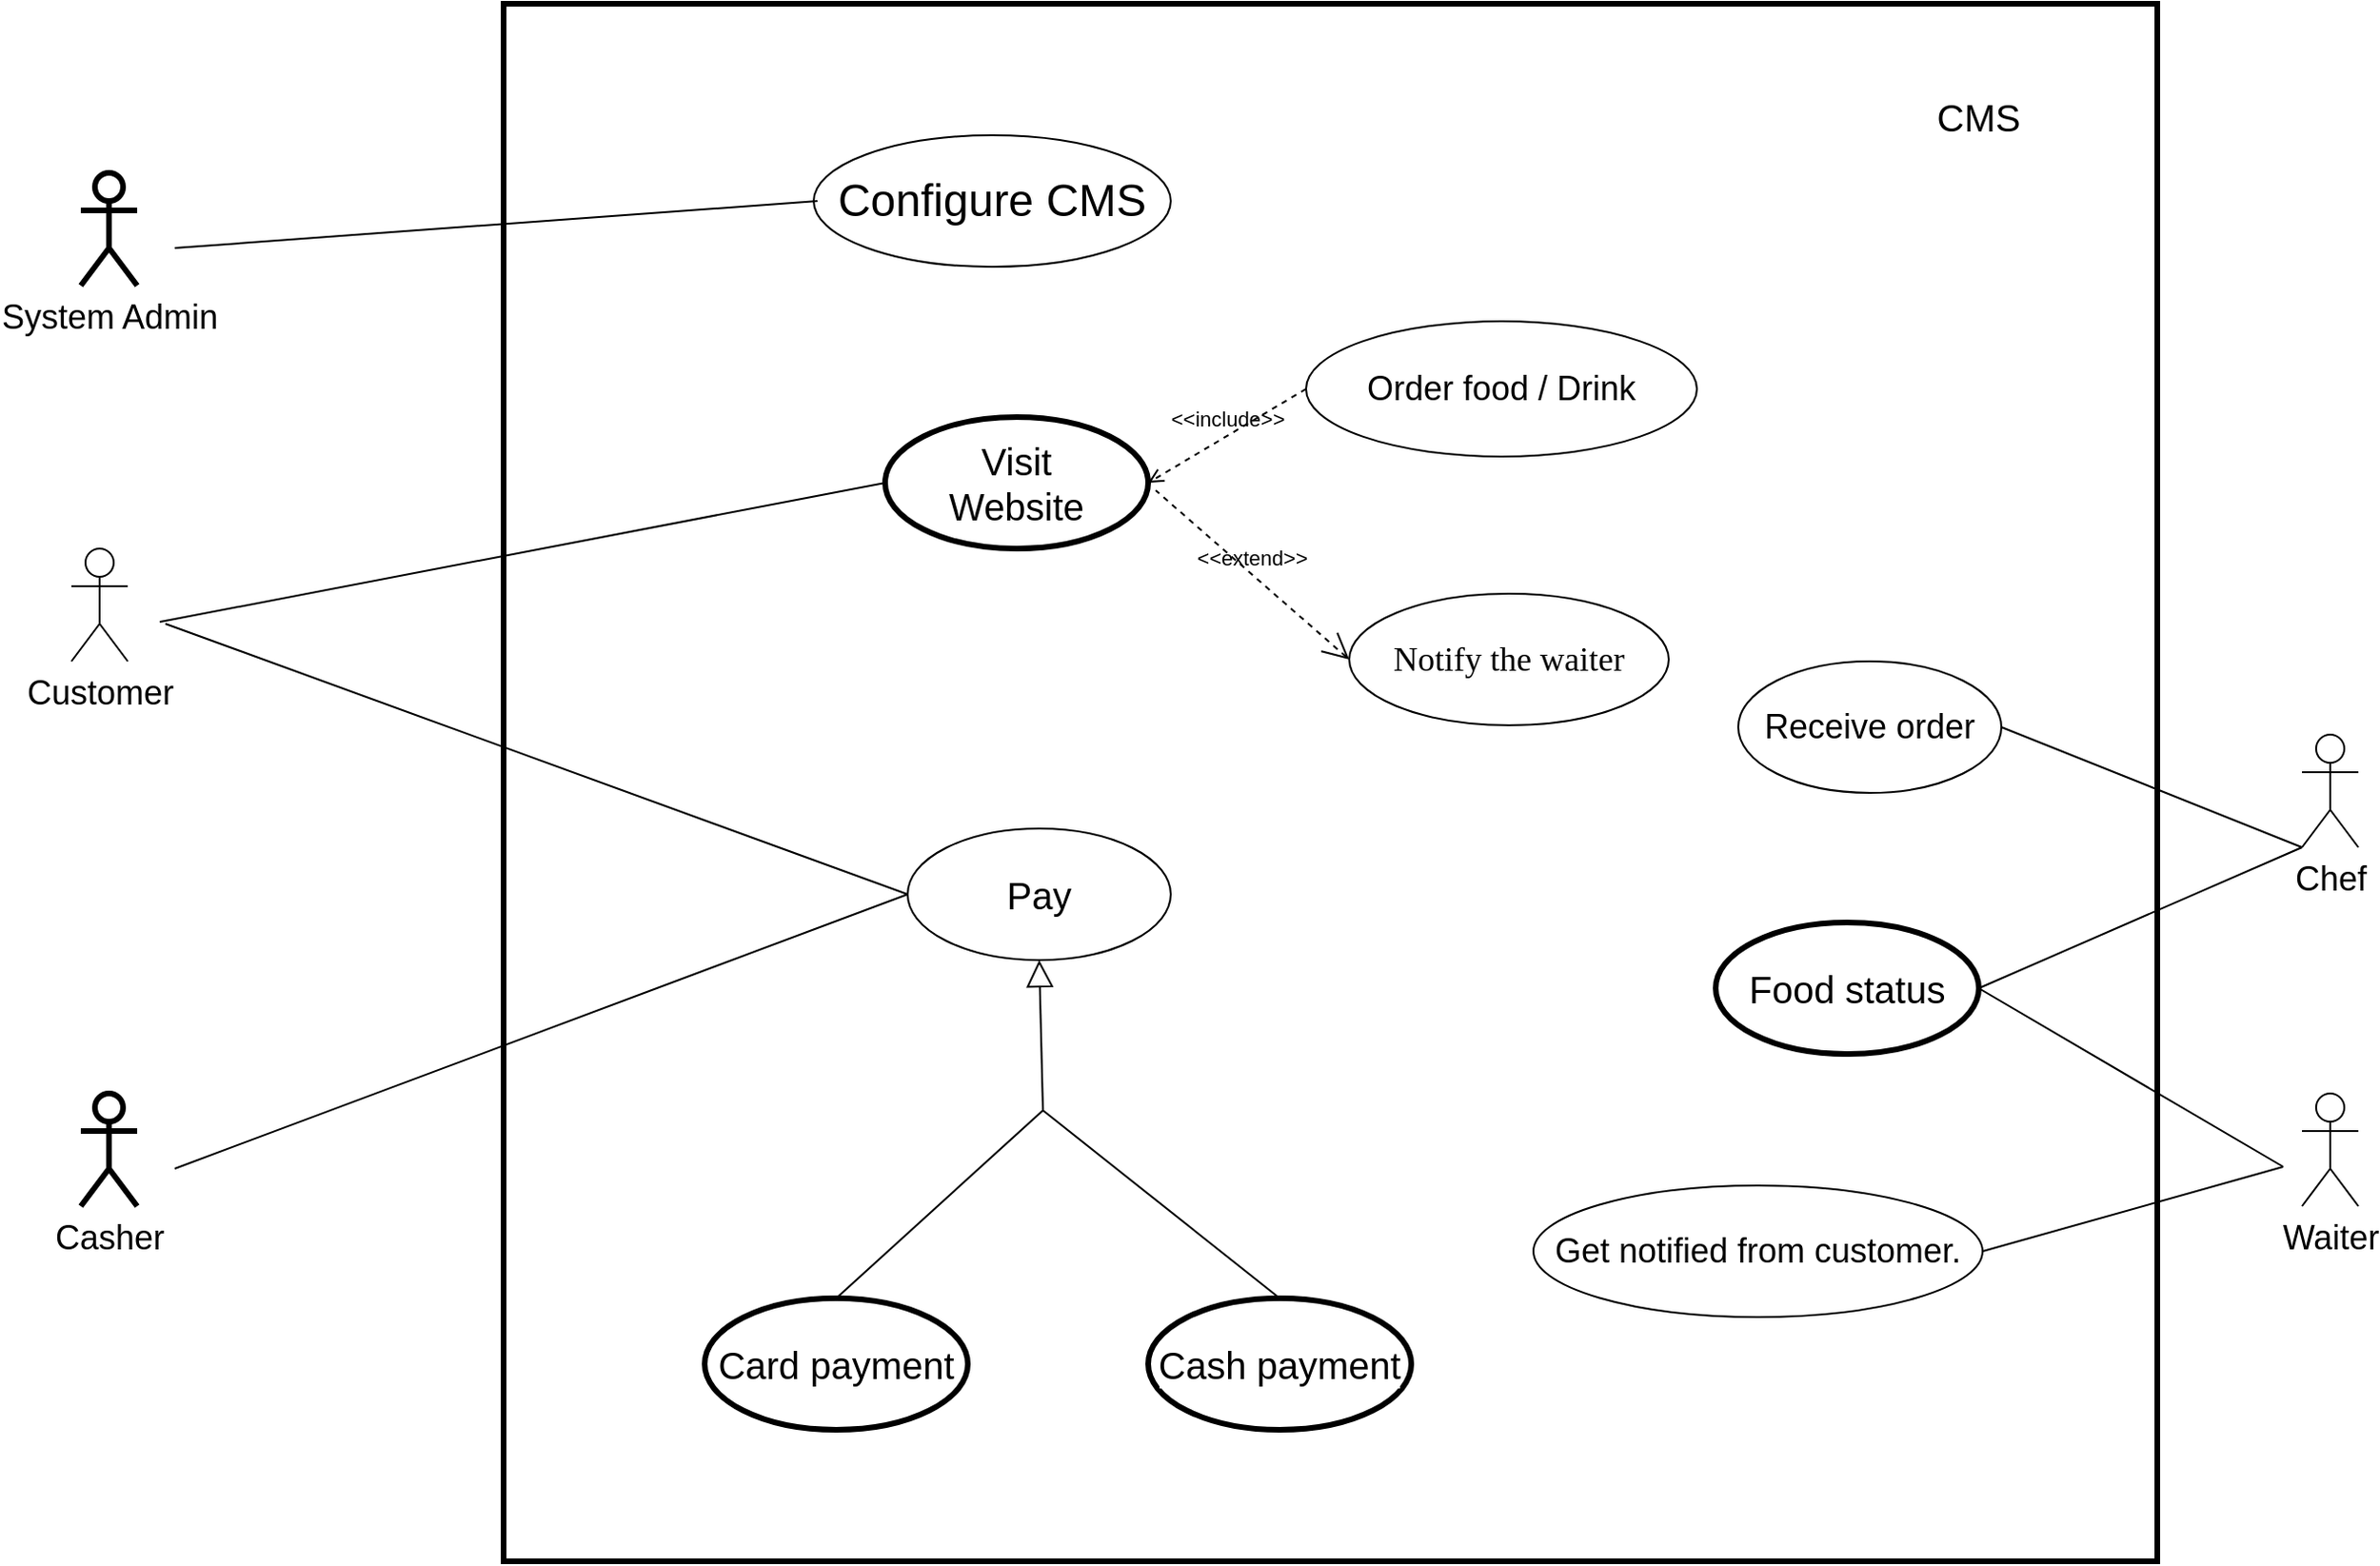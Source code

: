 <mxfile version="13.9.3" type="github" pages="2">
  <diagram id="S4_tAUq3dwSfm7Xs8XZK" name="Page-1">
    <mxGraphModel dx="3280" dy="2577" grid="0" gridSize="10" guides="1" tooltips="1" connect="1" arrows="1" fold="1" page="0" pageScale="1" pageWidth="850" pageHeight="1100" math="0" shadow="0">
      <root>
        <mxCell id="0" />
        <mxCell id="1" parent="0" />
        <mxCell id="lF-mWRHP8wNzjvut_HYc-54" value="&amp;lt;&amp;lt;include&amp;gt;&amp;gt;" style="edgeStyle=none;html=1;endArrow=open;verticalAlign=bottom;dashed=1;labelBackgroundColor=none;" edge="1" parent="1">
          <mxGeometry width="160" relative="1" as="geometry">
            <mxPoint x="-250" y="-600" as="sourcePoint" />
            <mxPoint x="-90" y="-600" as="targetPoint" />
          </mxGeometry>
        </mxCell>
        <mxCell id="lF-mWRHP8wNzjvut_HYc-1" value="" style="rounded=0;whiteSpace=wrap;html=1;strokeWidth=3;fontSize=20;labelBackgroundColor=#ffffff;" vertex="1" parent="1">
          <mxGeometry x="-407" y="-929" width="880" height="829" as="geometry" />
        </mxCell>
        <mxCell id="lF-mWRHP8wNzjvut_HYc-2" value="&lt;span style=&quot;font-size: 18px&quot;&gt;Customer&lt;/span&gt;" style="shape=umlActor;verticalLabelPosition=bottom;verticalAlign=top;html=1;labelBackgroundColor=#ffffff;" vertex="1" parent="1">
          <mxGeometry x="-637" y="-639" width="30" height="60" as="geometry" />
        </mxCell>
        <mxCell id="lF-mWRHP8wNzjvut_HYc-3" value="&lt;font style=&quot;font-size: 18px&quot;&gt;Waiter&lt;/font&gt;" style="shape=umlActor;verticalLabelPosition=bottom;verticalAlign=top;html=1;labelBackgroundColor=#ffffff;" vertex="1" parent="1">
          <mxGeometry x="550" y="-349" width="30" height="60" as="geometry" />
        </mxCell>
        <mxCell id="lF-mWRHP8wNzjvut_HYc-4" value="&lt;font style=&quot;font-size: 24px&quot;&gt;Configure CMS&lt;/font&gt;" style="ellipse;whiteSpace=wrap;html=1;labelBackgroundColor=#ffffff;" vertex="1" parent="1">
          <mxGeometry x="-242" y="-859" width="190" height="70" as="geometry" />
        </mxCell>
        <mxCell id="lF-mWRHP8wNzjvut_HYc-5" value="&lt;font style=&quot;font-size: 20px&quot;&gt;Pay&lt;/font&gt;" style="ellipse;whiteSpace=wrap;html=1;labelBackgroundColor=#ffffff;" vertex="1" parent="1">
          <mxGeometry x="-192" y="-490" width="140" height="70" as="geometry" />
        </mxCell>
        <mxCell id="lF-mWRHP8wNzjvut_HYc-6" value="&lt;font style=&quot;font-size: 18px&quot;&gt;Order food / Drink&lt;/font&gt;" style="ellipse;whiteSpace=wrap;html=1;labelBackgroundColor=#ffffff;" vertex="1" parent="1">
          <mxGeometry x="20" y="-760" width="208" height="72" as="geometry" />
        </mxCell>
        <mxCell id="lF-mWRHP8wNzjvut_HYc-7" value="&lt;font style=&quot;font-size: 18px&quot;&gt;System Admin&lt;/font&gt;" style="shape=umlActor;html=1;verticalLabelPosition=bottom;verticalAlign=top;align=center;strokeWidth=3;labelBackgroundColor=#ffffff;" vertex="1" parent="1">
          <mxGeometry x="-632" y="-839" width="30" height="60" as="geometry" />
        </mxCell>
        <mxCell id="lF-mWRHP8wNzjvut_HYc-9" value="&lt;font style=&quot;font-size: 20px&quot;&gt;Card payment&lt;/font&gt;" style="ellipse;whiteSpace=wrap;html=1;strokeWidth=3;labelBackgroundColor=#ffffff;" vertex="1" parent="1">
          <mxGeometry x="-300" y="-240" width="140" height="70" as="geometry" />
        </mxCell>
        <mxCell id="lF-mWRHP8wNzjvut_HYc-12" value="&lt;font style=&quot;font-size: 20px&quot;&gt;Visit &lt;br&gt;Website&lt;/font&gt;" style="ellipse;whiteSpace=wrap;html=1;strokeWidth=3;labelBackgroundColor=#ffffff;" vertex="1" parent="1">
          <mxGeometry x="-204" y="-709" width="140" height="70" as="geometry" />
        </mxCell>
        <mxCell id="lF-mWRHP8wNzjvut_HYc-13" value="&lt;span style=&quot;font-size: 20px&quot;&gt;Food status&lt;/span&gt;" style="ellipse;whiteSpace=wrap;html=1;strokeWidth=3;labelBackgroundColor=#ffffff;" vertex="1" parent="1">
          <mxGeometry x="238" y="-440" width="140" height="70" as="geometry" />
        </mxCell>
        <mxCell id="lF-mWRHP8wNzjvut_HYc-15" value="&lt;font style=&quot;font-size: 18px&quot;&gt;Casher&lt;/font&gt;" style="shape=umlActor;html=1;verticalLabelPosition=bottom;verticalAlign=top;align=center;strokeWidth=3;labelBackgroundColor=#ffffff;" vertex="1" parent="1">
          <mxGeometry x="-632" y="-349" width="30" height="60" as="geometry" />
        </mxCell>
        <mxCell id="lF-mWRHP8wNzjvut_HYc-17" value="" style="endArrow=none;html=1;entryX=0;entryY=0.5;entryDx=0;entryDy=0;labelBackgroundColor=#ffffff;" edge="1" parent="1" target="lF-mWRHP8wNzjvut_HYc-5">
          <mxGeometry width="50" height="50" relative="1" as="geometry">
            <mxPoint x="-582" y="-309" as="sourcePoint" />
            <mxPoint x="158" y="-669" as="targetPoint" />
          </mxGeometry>
        </mxCell>
        <mxCell id="lF-mWRHP8wNzjvut_HYc-20" value="" style="edgeStyle=none;html=1;endArrow=none;verticalAlign=bottom;fontSize=20;labelBackgroundColor=#ffffff;" edge="1" parent="1">
          <mxGeometry width="160" relative="1" as="geometry">
            <mxPoint x="-582" y="-799" as="sourcePoint" />
            <mxPoint x="-240" y="-824" as="targetPoint" />
          </mxGeometry>
        </mxCell>
        <mxCell id="lF-mWRHP8wNzjvut_HYc-22" value="" style="edgeStyle=none;html=1;endArrow=none;verticalAlign=bottom;fontSize=20;labelBackgroundColor=#ffffff;entryX=0;entryY=0.5;entryDx=0;entryDy=0;" edge="1" parent="1" target="lF-mWRHP8wNzjvut_HYc-5">
          <mxGeometry width="160" relative="1" as="geometry">
            <mxPoint x="-587" y="-599" as="sourcePoint" />
            <mxPoint x="-262" y="-409" as="targetPoint" />
          </mxGeometry>
        </mxCell>
        <mxCell id="lF-mWRHP8wNzjvut_HYc-23" value="CMS" style="text;html=1;strokeColor=none;fillColor=none;align=center;verticalAlign=middle;whiteSpace=wrap;rounded=0;fontSize=20;labelBackgroundColor=#ffffff;" vertex="1" parent="1">
          <mxGeometry x="358" y="-879" width="40" height="20" as="geometry" />
        </mxCell>
        <mxCell id="lF-mWRHP8wNzjvut_HYc-26" value="" style="edgeStyle=none;html=1;endArrow=none;verticalAlign=bottom;fontSize=20;entryX=0;entryY=0.5;entryDx=0;entryDy=0;labelBackgroundColor=#ffffff;" edge="1" parent="1" target="lF-mWRHP8wNzjvut_HYc-12">
          <mxGeometry width="160" relative="1" as="geometry">
            <mxPoint x="-590" y="-600" as="sourcePoint" />
            <mxPoint x="-292" y="-129" as="targetPoint" />
          </mxGeometry>
        </mxCell>
        <mxCell id="lF-mWRHP8wNzjvut_HYc-32" value="&lt;font style=&quot;font-size: 18px&quot;&gt;Chef&lt;/font&gt;" style="shape=umlActor;verticalLabelPosition=bottom;verticalAlign=top;html=1;labelBackgroundColor=#ffffff;" vertex="1" parent="1">
          <mxGeometry x="550" y="-540" width="30" height="60" as="geometry" />
        </mxCell>
        <mxCell id="lF-mWRHP8wNzjvut_HYc-33" value="" style="edgeStyle=none;html=1;endArrow=none;verticalAlign=bottom;fontSize=20;exitX=1;exitY=0.5;exitDx=0;exitDy=0;labelBackgroundColor=#ffffff;entryX=0;entryY=1;entryDx=0;entryDy=0;entryPerimeter=0;" edge="1" parent="1" source="lF-mWRHP8wNzjvut_HYc-13" target="lF-mWRHP8wNzjvut_HYc-32">
          <mxGeometry width="160" relative="1" as="geometry">
            <mxPoint x="408" y="-354" as="sourcePoint" />
            <mxPoint x="530" y="-670" as="targetPoint" />
          </mxGeometry>
        </mxCell>
        <mxCell id="lF-mWRHP8wNzjvut_HYc-42" value="&lt;font style=&quot;font-size: 20px&quot;&gt;Cash payment&lt;/font&gt;" style="ellipse;whiteSpace=wrap;html=1;strokeWidth=3;labelBackgroundColor=#ffffff;" vertex="1" parent="1">
          <mxGeometry x="-64" y="-240" width="140" height="70" as="geometry" />
        </mxCell>
        <mxCell id="lF-mWRHP8wNzjvut_HYc-45" value="" style="edgeStyle=none;html=1;endSize=12;endArrow=block;endFill=0;labelBackgroundColor=#ffffff;entryX=0.5;entryY=1;entryDx=0;entryDy=0;" edge="1" parent="1" target="lF-mWRHP8wNzjvut_HYc-5">
          <mxGeometry width="160" relative="1" as="geometry">
            <mxPoint x="-120" y="-340" as="sourcePoint" />
            <mxPoint x="-67" y="-389" as="targetPoint" />
          </mxGeometry>
        </mxCell>
        <mxCell id="lF-mWRHP8wNzjvut_HYc-46" value="" style="edgeStyle=none;html=1;endArrow=none;verticalAlign=bottom;fontSize=20;labelBackgroundColor=#ffffff;exitX=0.5;exitY=0;exitDx=0;exitDy=0;" edge="1" parent="1" source="lF-mWRHP8wNzjvut_HYc-9">
          <mxGeometry width="160" relative="1" as="geometry">
            <mxPoint x="-480" y="-389" as="sourcePoint" />
            <mxPoint x="-120" y="-340" as="targetPoint" />
          </mxGeometry>
        </mxCell>
        <mxCell id="lF-mWRHP8wNzjvut_HYc-47" value="" style="edgeStyle=none;html=1;endArrow=none;verticalAlign=bottom;fontSize=20;labelBackgroundColor=#ffffff;entryX=0.5;entryY=0;entryDx=0;entryDy=0;" edge="1" parent="1" target="lF-mWRHP8wNzjvut_HYc-42">
          <mxGeometry width="160" relative="1" as="geometry">
            <mxPoint x="-120" y="-340" as="sourcePoint" />
            <mxPoint x="178" y="-400" as="targetPoint" />
          </mxGeometry>
        </mxCell>
        <mxCell id="lF-mWRHP8wNzjvut_HYc-52" value="" style="edgeStyle=none;html=1;endArrow=none;verticalAlign=bottom;fontSize=20;labelBackgroundColor=#ffffff;exitX=1;exitY=0.5;exitDx=0;exitDy=0;" edge="1" parent="1" source="lF-mWRHP8wNzjvut_HYc-13">
          <mxGeometry width="160" relative="1" as="geometry">
            <mxPoint x="90" y="-355" as="sourcePoint" />
            <mxPoint x="540" y="-310" as="targetPoint" />
          </mxGeometry>
        </mxCell>
        <mxCell id="lF-mWRHP8wNzjvut_HYc-56" value="&amp;lt;&amp;lt;include&amp;gt;&amp;gt;" style="edgeStyle=none;html=1;endArrow=open;verticalAlign=bottom;dashed=1;labelBackgroundColor=none;exitX=0;exitY=0.5;exitDx=0;exitDy=0;entryX=1;entryY=0.5;entryDx=0;entryDy=0;" edge="1" parent="1" source="lF-mWRHP8wNzjvut_HYc-6" target="lF-mWRHP8wNzjvut_HYc-12">
          <mxGeometry width="160" relative="1" as="geometry">
            <mxPoint x="-220" y="-540" as="sourcePoint" />
            <mxPoint x="-60" y="-540" as="targetPoint" />
          </mxGeometry>
        </mxCell>
        <mxCell id="lF-mWRHP8wNzjvut_HYc-57" value="&lt;font style=&quot;font-size: 18px&quot;&gt;Receive order&lt;/font&gt;" style="ellipse;whiteSpace=wrap;html=1;labelBackgroundColor=#ffffff;" vertex="1" parent="1">
          <mxGeometry x="250" y="-579" width="140" height="70" as="geometry" />
        </mxCell>
        <mxCell id="lF-mWRHP8wNzjvut_HYc-58" value="" style="edgeStyle=none;html=1;endArrow=none;verticalAlign=bottom;fontSize=20;labelBackgroundColor=#ffffff;entryX=0;entryY=1;entryDx=0;entryDy=0;entryPerimeter=0;exitX=1;exitY=0.5;exitDx=0;exitDy=0;" edge="1" parent="1" source="lF-mWRHP8wNzjvut_HYc-57" target="lF-mWRHP8wNzjvut_HYc-32">
          <mxGeometry width="160" relative="1" as="geometry">
            <mxPoint x="380" y="-644" as="sourcePoint" />
            <mxPoint x="540" y="-720" as="targetPoint" />
          </mxGeometry>
        </mxCell>
        <mxCell id="lF-mWRHP8wNzjvut_HYc-59" value="&lt;font style=&quot;font-size: 18px&quot; face=&quot;Times New Roman&quot;&gt;Notify the waiter&lt;/font&gt;" style="ellipse;whiteSpace=wrap;html=1;labelBackgroundColor=#ffffff;" vertex="1" parent="1">
          <mxGeometry x="43" y="-615" width="170" height="70" as="geometry" />
        </mxCell>
        <mxCell id="lF-mWRHP8wNzjvut_HYc-60" value="&lt;span style=&quot;font-size: 18px&quot;&gt;Get notified from customer.&lt;/span&gt;" style="ellipse;whiteSpace=wrap;html=1;labelBackgroundColor=#ffffff;" vertex="1" parent="1">
          <mxGeometry x="141" y="-300" width="239" height="70" as="geometry" />
        </mxCell>
        <mxCell id="lF-mWRHP8wNzjvut_HYc-62" value="" style="edgeStyle=none;html=1;endArrow=none;verticalAlign=bottom;fontSize=20;labelBackgroundColor=#ffffff;exitX=1;exitY=0.5;exitDx=0;exitDy=0;" edge="1" parent="1" source="lF-mWRHP8wNzjvut_HYc-60">
          <mxGeometry width="160" relative="1" as="geometry">
            <mxPoint x="388" y="-395" as="sourcePoint" />
            <mxPoint x="540" y="-310" as="targetPoint" />
          </mxGeometry>
        </mxCell>
        <mxCell id="lF-mWRHP8wNzjvut_HYc-63" value="&amp;lt;&amp;lt;extend&amp;gt;&amp;gt;" style="edgeStyle=none;html=1;startArrow=open;endArrow=none;startSize=12;verticalAlign=bottom;dashed=1;labelBackgroundColor=none;entryX=0;entryY=0.5;entryDx=0;entryDy=0;exitX=0;exitY=0.5;exitDx=0;exitDy=0;" edge="1" parent="1" source="lF-mWRHP8wNzjvut_HYc-59">
          <mxGeometry width="160" relative="1" as="geometry">
            <mxPoint x="20" y="-470" as="sourcePoint" />
            <mxPoint x="-60" y="-670" as="targetPoint" />
          </mxGeometry>
        </mxCell>
      </root>
    </mxGraphModel>
  </diagram>
  <diagram name="Page-2" id="dIyGbm9W6CNZ4wsLXcw3">
    <mxGraphModel dx="868" dy="516" grid="1" gridSize="10" guides="1" tooltips="1" connect="1" arrows="1" fold="1" page="1" pageScale="1" pageWidth="850" pageHeight="1100" math="0" shadow="0">
      <root>
        <mxCell id="-84nIBpLqqL3KELaVt5q-0" />
        <mxCell id="-84nIBpLqqL3KELaVt5q-1" parent="-84nIBpLqqL3KELaVt5q-0" />
      </root>
    </mxGraphModel>
  </diagram>
</mxfile>
